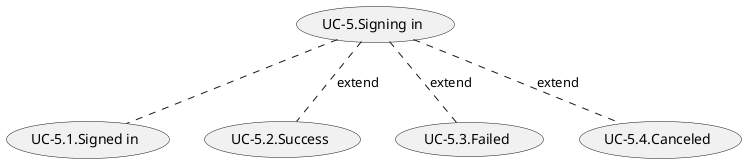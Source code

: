 @startuml

(UC-5.Signing in) .. (UC-5.1.Signed in)
(UC-5.Signing in) .. (UC-5.2.Success) : extend
(UC-5.Signing in) .. (UC-5.3.Failed) : extend
(UC-5.Signing in) .. (UC-5.4.Canceled) : extend

@enduml
